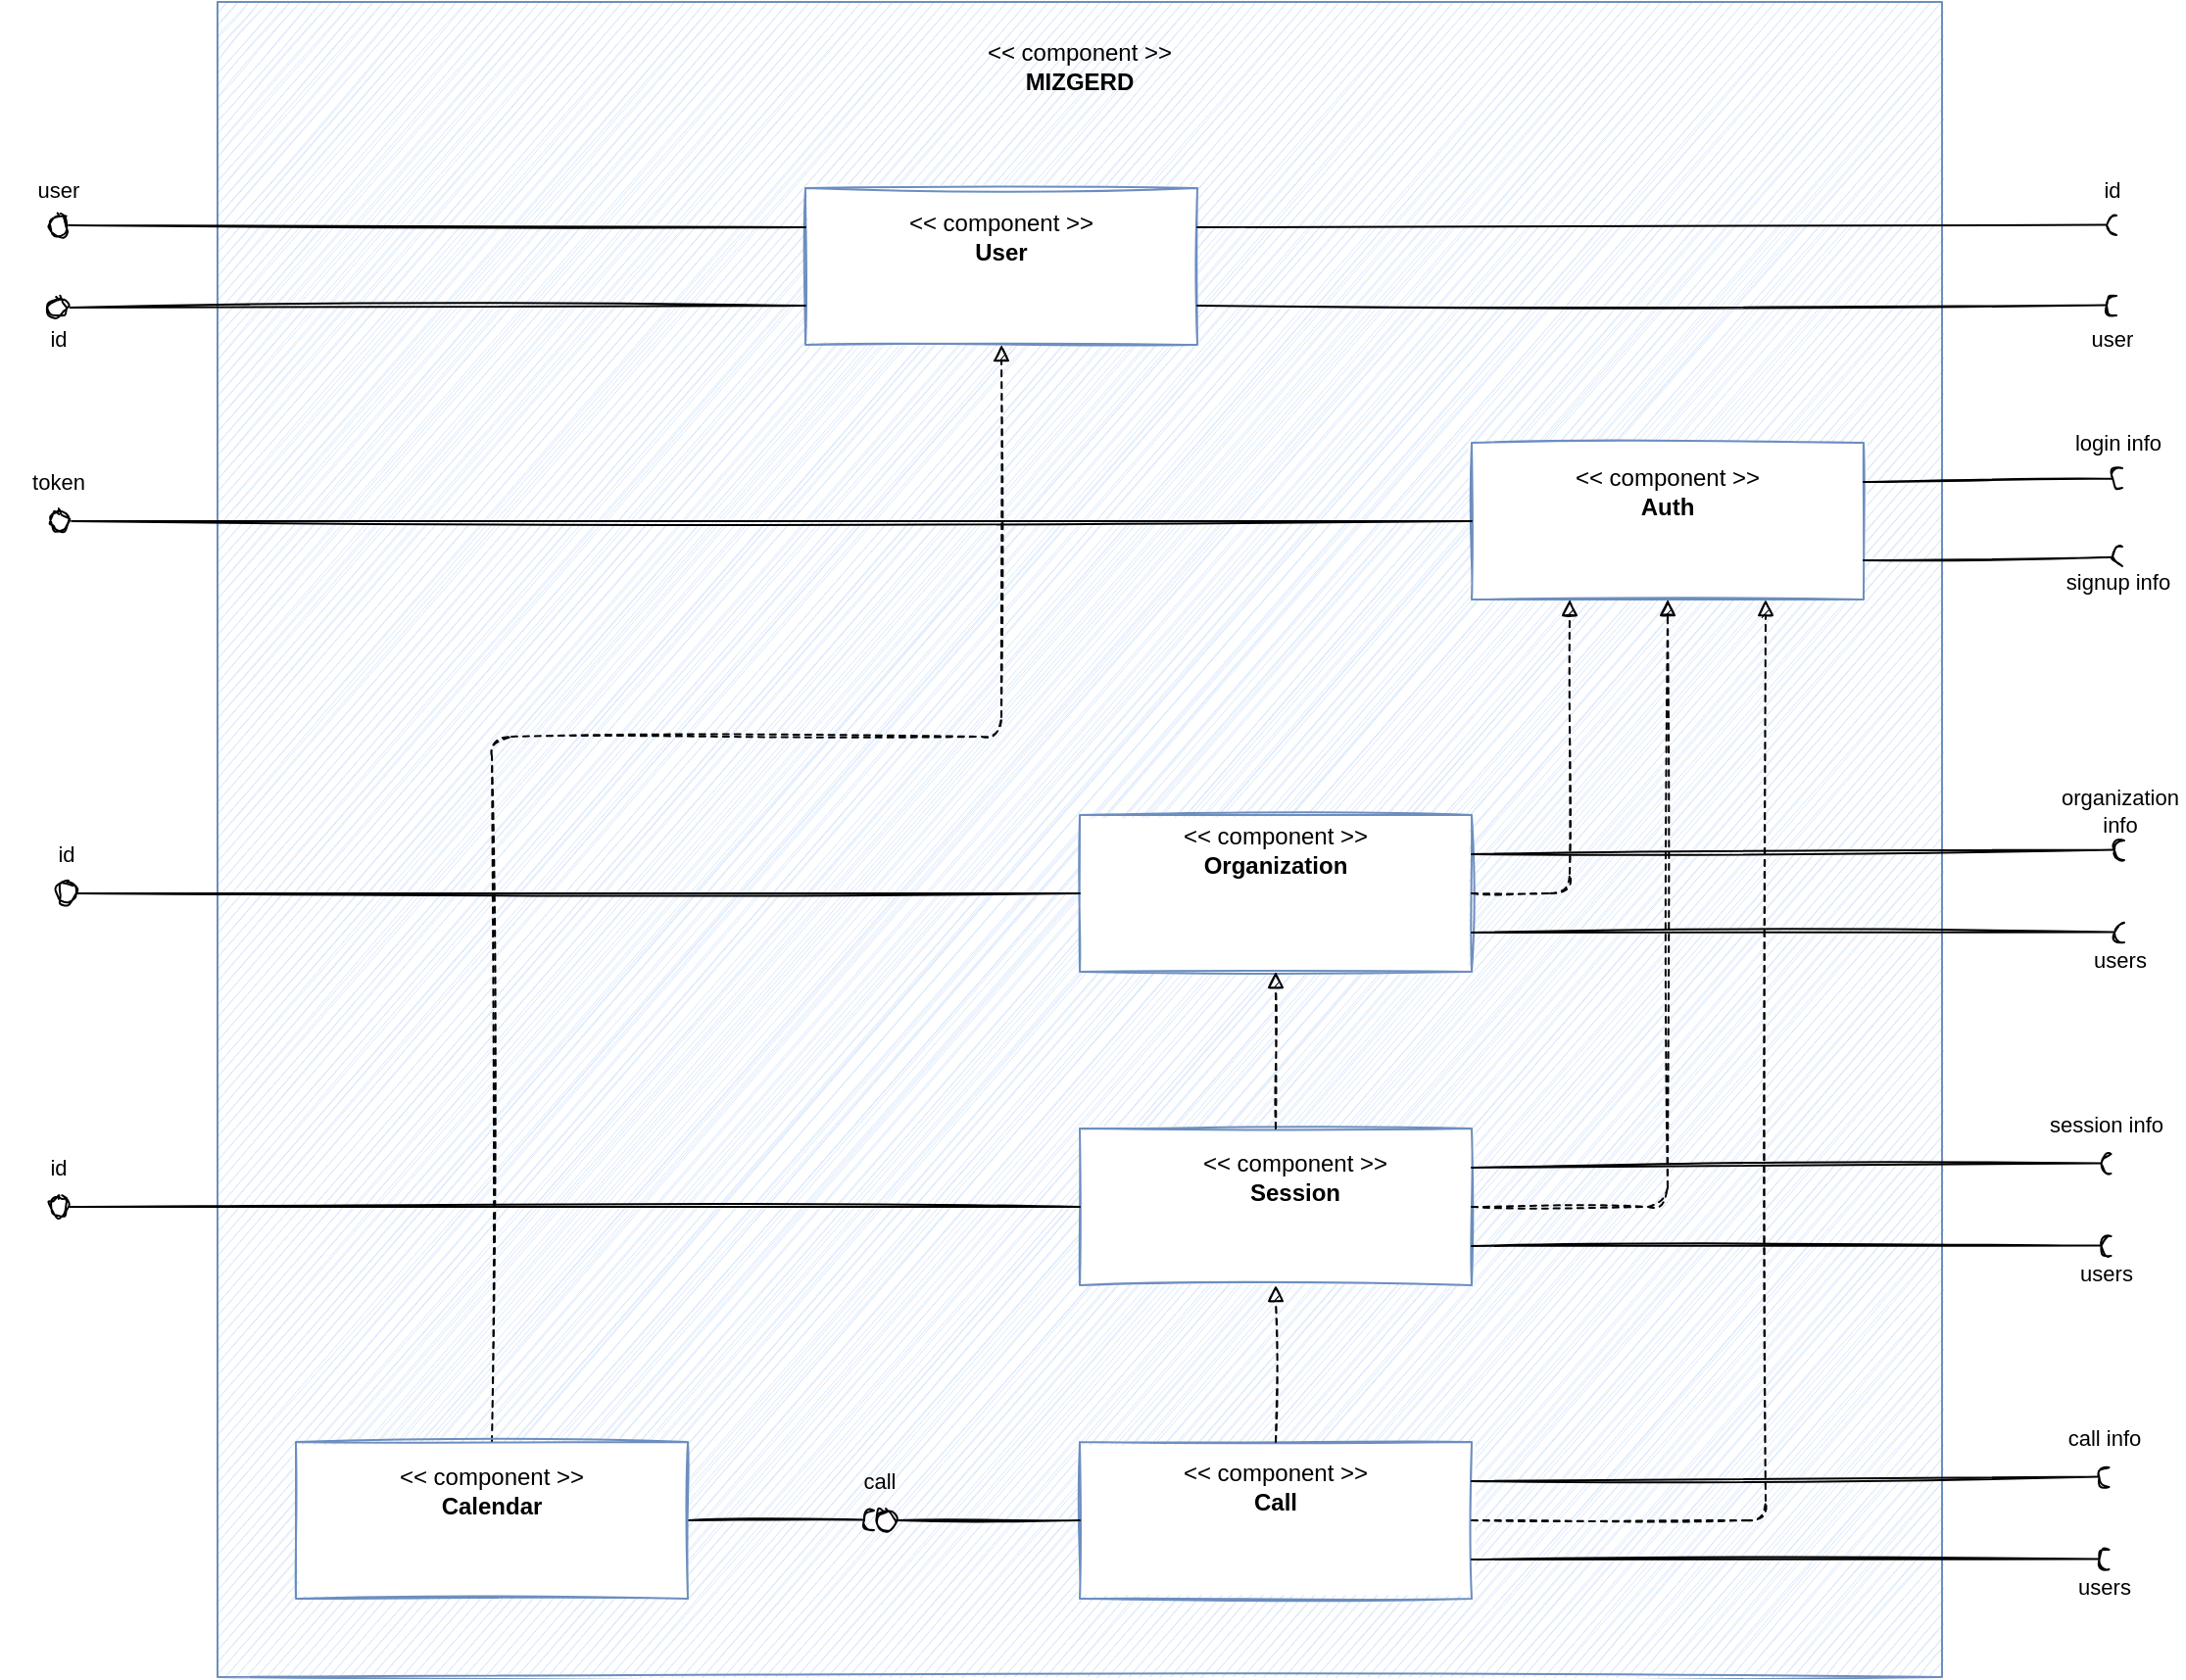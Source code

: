 <mxfile version="20.0.3" type="device"><diagram id="C8rlXH7VphF8d7YjQnWW" name="Page-1"><mxGraphModel dx="1880" dy="1722" grid="1" gridSize="10" guides="1" tooltips="1" connect="1" arrows="1" fold="1" page="1" pageScale="1" pageWidth="850" pageHeight="1100" math="0" shadow="0"><root><mxCell id="0"/><mxCell id="1" parent="0"/><mxCell id="ptSCs-bb1mGewk6OsEbm-1" value="" style="rounded=0;whiteSpace=wrap;html=1;sketch=1;fillColor=#dae8fc;strokeColor=#6c8ebf;" parent="1" vertex="1"><mxGeometry x="431" y="123" width="880" height="855" as="geometry"/></mxCell><mxCell id="ptSCs-bb1mGewk6OsEbm-2" value="&amp;lt;&amp;lt; component &amp;gt;&amp;gt;&lt;br&gt;&lt;b&gt;MIZGERD&lt;/b&gt;" style="text;html=1;strokeColor=none;fillColor=none;align=center;verticalAlign=middle;whiteSpace=wrap;rounded=0;sketch=1;" parent="1" vertex="1"><mxGeometry x="816" y="138" width="110" height="35" as="geometry"/></mxCell><mxCell id="ptSCs-bb1mGewk6OsEbm-3" value="" style="rounded=0;whiteSpace=wrap;html=1;sketch=1;fillColor=default;strokeColor=#6c8ebf;" parent="1" vertex="1"><mxGeometry x="871" y="698" width="200" height="80" as="geometry"/></mxCell><mxCell id="ptSCs-bb1mGewk6OsEbm-4" value="&amp;lt;&amp;lt; component &amp;gt;&amp;gt;&lt;br&gt;&lt;b&gt;Session&lt;/b&gt;" style="text;html=1;strokeColor=none;fillColor=none;align=center;verticalAlign=middle;whiteSpace=wrap;rounded=0;sketch=1;" parent="1" vertex="1"><mxGeometry x="926" y="708" width="110" height="30" as="geometry"/></mxCell><mxCell id="ptSCs-bb1mGewk6OsEbm-5" value="" style="rounded=0;whiteSpace=wrap;html=1;sketch=1;fillColor=default;strokeColor=#6c8ebf;" parent="1" vertex="1"><mxGeometry x="1071" y="348" width="200" height="80" as="geometry"/></mxCell><mxCell id="ptSCs-bb1mGewk6OsEbm-6" value="&amp;lt;&amp;lt; component &amp;gt;&amp;gt;&lt;br&gt;&lt;b&gt;Auth&lt;/b&gt;" style="text;html=1;strokeColor=none;fillColor=none;align=center;verticalAlign=middle;whiteSpace=wrap;rounded=0;sketch=1;" parent="1" vertex="1"><mxGeometry x="1116" y="358" width="110" height="30" as="geometry"/></mxCell><mxCell id="ptSCs-bb1mGewk6OsEbm-35" value="" style="shape=requiredInterface;html=1;fontSize=12;align=center;fillColor=default;points=[];aspect=fixed;resizable=0;verticalAlign=middle;labelPosition=center;verticalLabelPosition=top;flipH=1;sketch=1;" parent="1" vertex="1"><mxGeometry x="1392.25" y="711" width="5" height="10" as="geometry"/></mxCell><mxCell id="ptSCs-bb1mGewk6OsEbm-36" value="" style="endArrow=none;html=1;sketch=1;entryX=1.115;entryY=0.481;entryDx=0;entryDy=0;entryPerimeter=0;exitX=1;exitY=0.25;exitDx=0;exitDy=0;" parent="1" source="ptSCs-bb1mGewk6OsEbm-3" target="ptSCs-bb1mGewk6OsEbm-35" edge="1"><mxGeometry width="50" height="50" relative="1" as="geometry"><mxPoint x="961" y="688" as="sourcePoint"/><mxPoint x="1064.5" y="648" as="targetPoint"/></mxGeometry></mxCell><mxCell id="ptSCs-bb1mGewk6OsEbm-37" value="session info" style="text;html=1;strokeColor=none;fillColor=none;align=center;verticalAlign=middle;whiteSpace=wrap;rounded=0;sketch=1;fontSize=11;" parent="1" vertex="1"><mxGeometry x="1362" y="681" width="65.5" height="30" as="geometry"/></mxCell><mxCell id="ptSCs-bb1mGewk6OsEbm-38" value="" style="shape=requiredInterface;html=1;fontSize=12;align=center;fillColor=default;points=[];aspect=fixed;resizable=0;verticalAlign=middle;labelPosition=center;verticalLabelPosition=top;flipH=1;sketch=1;" parent="1" vertex="1"><mxGeometry x="1392.25" y="753" width="5" height="10" as="geometry"/></mxCell><mxCell id="ptSCs-bb1mGewk6OsEbm-39" value="" style="endArrow=none;html=1;sketch=1;entryX=1.115;entryY=0.481;entryDx=0;entryDy=0;entryPerimeter=0;exitX=1;exitY=0.75;exitDx=0;exitDy=0;" parent="1" source="ptSCs-bb1mGewk6OsEbm-3" target="ptSCs-bb1mGewk6OsEbm-38" edge="1"><mxGeometry width="50" height="50" relative="1" as="geometry"><mxPoint x="961" y="718" as="sourcePoint"/><mxPoint x="1064.5" y="693" as="targetPoint"/></mxGeometry></mxCell><mxCell id="ptSCs-bb1mGewk6OsEbm-40" value="users" style="text;html=1;strokeColor=none;fillColor=none;align=center;verticalAlign=middle;whiteSpace=wrap;rounded=0;sketch=1;fontSize=11;" parent="1" vertex="1"><mxGeometry x="1364.75" y="757" width="60" height="30" as="geometry"/></mxCell><mxCell id="ptSCs-bb1mGewk6OsEbm-45" value="" style="endArrow=none;html=1;sketch=1;entryX=1;entryY=0.5;entryDx=0;entryDy=0;exitX=0;exitY=0.5;exitDx=0;exitDy=0;" parent="1" source="ptSCs-bb1mGewk6OsEbm-3" target="ptSCs-bb1mGewk6OsEbm-46" edge="1"><mxGeometry width="50" height="50" relative="1" as="geometry"><mxPoint x="731" y="708" as="sourcePoint"/><mxPoint x="504.5" y="698" as="targetPoint"/></mxGeometry></mxCell><mxCell id="ptSCs-bb1mGewk6OsEbm-46" value="" style="ellipse;whiteSpace=wrap;html=1;aspect=fixed;sketch=1;fillColor=default;" parent="1" vertex="1"><mxGeometry x="345" y="733" width="10" height="10" as="geometry"/></mxCell><mxCell id="ptSCs-bb1mGewk6OsEbm-47" value="id" style="text;html=1;strokeColor=none;fillColor=none;align=center;verticalAlign=middle;whiteSpace=wrap;rounded=0;sketch=1;fontSize=11;" parent="1" vertex="1"><mxGeometry x="320" y="703" width="60" height="30" as="geometry"/></mxCell><mxCell id="EnGFLCMee7Op8x85VcDB-1" value="" style="html=1;verticalAlign=bottom;labelBackgroundColor=none;endArrow=block;endFill=1;dashed=1;sketch=1;fontSize=11;exitX=0.5;exitY=0;exitDx=0;exitDy=0;entryX=0.5;entryY=1;entryDx=0;entryDy=0;" parent="1" source="EnGFLCMee7Op8x85VcDB-15" target="EnGFLCMee7Op8x85VcDB-17" edge="1"><mxGeometry width="160" relative="1" as="geometry"><mxPoint x="1125" y="403" as="sourcePoint"/><mxPoint x="1045" y="348" as="targetPoint"/><Array as="points"><mxPoint x="571" y="498"/><mxPoint x="831" y="498"/></Array></mxGeometry></mxCell><mxCell id="EnGFLCMee7Op8x85VcDB-2" value="" style="rounded=0;whiteSpace=wrap;html=1;sketch=1;fillColor=default;strokeColor=#6c8ebf;" parent="1" vertex="1"><mxGeometry x="871" y="858" width="200" height="80" as="geometry"/></mxCell><mxCell id="EnGFLCMee7Op8x85VcDB-3" value="&amp;lt;&amp;lt; component &amp;gt;&amp;gt;&lt;br&gt;&lt;b&gt;Call&lt;/b&gt;" style="text;html=1;strokeColor=none;fillColor=none;align=center;verticalAlign=middle;whiteSpace=wrap;rounded=0;sketch=1;" parent="1" vertex="1"><mxGeometry x="916" y="866" width="110" height="30" as="geometry"/></mxCell><mxCell id="EnGFLCMee7Op8x85VcDB-4" value="" style="shape=requiredInterface;html=1;fontSize=12;align=center;fillColor=default;points=[];aspect=fixed;resizable=0;verticalAlign=middle;labelPosition=center;verticalLabelPosition=top;flipH=1;sketch=1;" parent="1" vertex="1"><mxGeometry x="1391.25" y="871" width="5" height="10" as="geometry"/></mxCell><mxCell id="EnGFLCMee7Op8x85VcDB-5" value="" style="endArrow=none;html=1;sketch=1;entryX=1.115;entryY=0.481;entryDx=0;entryDy=0;entryPerimeter=0;exitX=1;exitY=0.25;exitDx=0;exitDy=0;" parent="1" source="EnGFLCMee7Op8x85VcDB-2" target="EnGFLCMee7Op8x85VcDB-4" edge="1"><mxGeometry width="50" height="50" relative="1" as="geometry"><mxPoint x="963" y="831" as="sourcePoint"/><mxPoint x="1066.5" y="791" as="targetPoint"/></mxGeometry></mxCell><mxCell id="EnGFLCMee7Op8x85VcDB-6" value="call info" style="text;html=1;strokeColor=none;fillColor=none;align=center;verticalAlign=middle;whiteSpace=wrap;rounded=0;sketch=1;fontSize=11;" parent="1" vertex="1"><mxGeometry x="1361" y="841" width="65.5" height="30" as="geometry"/></mxCell><mxCell id="EnGFLCMee7Op8x85VcDB-7" value="" style="shape=requiredInterface;html=1;fontSize=12;align=center;fillColor=default;points=[];aspect=fixed;resizable=0;verticalAlign=middle;labelPosition=center;verticalLabelPosition=top;flipH=1;sketch=1;" parent="1" vertex="1"><mxGeometry x="1391.25" y="913" width="5" height="10" as="geometry"/></mxCell><mxCell id="EnGFLCMee7Op8x85VcDB-8" value="" style="endArrow=none;html=1;sketch=1;entryX=1.115;entryY=0.481;entryDx=0;entryDy=0;entryPerimeter=0;exitX=1;exitY=0.75;exitDx=0;exitDy=0;" parent="1" source="EnGFLCMee7Op8x85VcDB-2" target="EnGFLCMee7Op8x85VcDB-7" edge="1"><mxGeometry width="50" height="50" relative="1" as="geometry"><mxPoint x="963" y="861" as="sourcePoint"/><mxPoint x="1066.5" y="836" as="targetPoint"/></mxGeometry></mxCell><mxCell id="EnGFLCMee7Op8x85VcDB-9" value="users" style="text;html=1;strokeColor=none;fillColor=none;align=center;verticalAlign=middle;whiteSpace=wrap;rounded=0;sketch=1;fontSize=11;" parent="1" vertex="1"><mxGeometry x="1363.75" y="917" width="60" height="30" as="geometry"/></mxCell><mxCell id="EnGFLCMee7Op8x85VcDB-10" value="" style="endArrow=none;html=1;sketch=1;entryX=1;entryY=0.5;entryDx=0;entryDy=0;exitX=0;exitY=0.5;exitDx=0;exitDy=0;" parent="1" source="EnGFLCMee7Op8x85VcDB-2" target="EnGFLCMee7Op8x85VcDB-11" edge="1"><mxGeometry width="50" height="50" relative="1" as="geometry"><mxPoint x="733" y="851" as="sourcePoint"/><mxPoint x="506.5" y="841" as="targetPoint"/></mxGeometry></mxCell><mxCell id="EnGFLCMee7Op8x85VcDB-11" value="" style="ellipse;whiteSpace=wrap;html=1;aspect=fixed;sketch=1;fillColor=default;" parent="1" vertex="1"><mxGeometry x="767" y="893" width="10" height="10" as="geometry"/></mxCell><mxCell id="EnGFLCMee7Op8x85VcDB-12" value="call" style="text;html=1;strokeColor=none;fillColor=none;align=center;verticalAlign=middle;whiteSpace=wrap;rounded=0;sketch=1;fontSize=11;" parent="1" vertex="1"><mxGeometry x="739" y="863" width="60" height="30" as="geometry"/></mxCell><mxCell id="EnGFLCMee7Op8x85VcDB-13" value="" style="shape=requiredInterface;html=1;fontSize=12;align=center;fillColor=default;points=[];aspect=fixed;resizable=0;verticalAlign=middle;labelPosition=center;verticalLabelPosition=top;flipH=1;sketch=1;" parent="1" vertex="1"><mxGeometry x="761" y="893" width="5" height="10" as="geometry"/></mxCell><mxCell id="EnGFLCMee7Op8x85VcDB-14" value="" style="endArrow=none;html=1;sketch=1;exitX=1.086;exitY=0.471;exitDx=0;exitDy=0;exitPerimeter=0;entryX=1;entryY=0.5;entryDx=0;entryDy=0;" parent="1" source="EnGFLCMee7Op8x85VcDB-13" target="EnGFLCMee7Op8x85VcDB-15" edge="1"><mxGeometry width="50" height="50" relative="1" as="geometry"><mxPoint x="451.0" y="896" as="sourcePoint"/><mxPoint x="621" y="898" as="targetPoint"/></mxGeometry></mxCell><mxCell id="EnGFLCMee7Op8x85VcDB-15" value="" style="rounded=0;whiteSpace=wrap;html=1;sketch=1;fillColor=default;strokeColor=#6c8ebf;" parent="1" vertex="1"><mxGeometry x="471" y="858" width="200" height="80" as="geometry"/></mxCell><mxCell id="EnGFLCMee7Op8x85VcDB-16" value="&amp;lt;&amp;lt; component &amp;gt;&amp;gt;&lt;br&gt;&lt;b&gt;Calendar&lt;/b&gt;" style="text;html=1;strokeColor=none;fillColor=none;align=center;verticalAlign=middle;whiteSpace=wrap;rounded=0;sketch=1;" parent="1" vertex="1"><mxGeometry x="516" y="868" width="110" height="30" as="geometry"/></mxCell><mxCell id="EnGFLCMee7Op8x85VcDB-17" value="" style="rounded=0;whiteSpace=wrap;html=1;sketch=1;fillColor=default;strokeColor=#6c8ebf;" parent="1" vertex="1"><mxGeometry x="731" y="218" width="200" height="80" as="geometry"/></mxCell><mxCell id="EnGFLCMee7Op8x85VcDB-18" value="&amp;lt;&amp;lt; component &amp;gt;&amp;gt;&lt;br&gt;&lt;b&gt;User&lt;/b&gt;" style="text;html=1;strokeColor=none;fillColor=none;align=center;verticalAlign=middle;whiteSpace=wrap;rounded=0;sketch=1;" parent="1" vertex="1"><mxGeometry x="776" y="228" width="110" height="30" as="geometry"/></mxCell><mxCell id="EnGFLCMee7Op8x85VcDB-19" value="" style="shape=requiredInterface;html=1;fontSize=12;align=center;fillColor=default;points=[];aspect=fixed;resizable=0;verticalAlign=middle;labelPosition=center;verticalLabelPosition=top;flipH=1;sketch=1;" parent="1" vertex="1"><mxGeometry x="1395" y="232" width="5" height="10" as="geometry"/></mxCell><mxCell id="EnGFLCMee7Op8x85VcDB-20" value="" style="endArrow=none;html=1;sketch=1;entryX=1.115;entryY=0.481;entryDx=0;entryDy=0;entryPerimeter=0;exitX=1;exitY=0.25;exitDx=0;exitDy=0;" parent="1" source="EnGFLCMee7Op8x85VcDB-17" target="EnGFLCMee7Op8x85VcDB-19" edge="1"><mxGeometry width="50" height="50" relative="1" as="geometry"><mxPoint x="963" y="241" as="sourcePoint"/><mxPoint x="1066.5" y="201" as="targetPoint"/></mxGeometry></mxCell><mxCell id="EnGFLCMee7Op8x85VcDB-21" value="id" style="text;html=1;strokeColor=none;fillColor=none;align=center;verticalAlign=middle;whiteSpace=wrap;rounded=0;sketch=1;fontSize=11;" parent="1" vertex="1"><mxGeometry x="1364.75" y="204" width="65.5" height="30" as="geometry"/></mxCell><mxCell id="EnGFLCMee7Op8x85VcDB-22" value="" style="shape=requiredInterface;html=1;fontSize=12;align=center;fillColor=default;points=[];aspect=fixed;resizable=0;verticalAlign=middle;labelPosition=center;verticalLabelPosition=top;flipH=1;sketch=1;" parent="1" vertex="1"><mxGeometry x="1395" y="273" width="5" height="10" as="geometry"/></mxCell><mxCell id="EnGFLCMee7Op8x85VcDB-23" value="" style="endArrow=none;html=1;sketch=1;entryX=1.115;entryY=0.481;entryDx=0;entryDy=0;entryPerimeter=0;exitX=1;exitY=0.75;exitDx=0;exitDy=0;" parent="1" source="EnGFLCMee7Op8x85VcDB-17" target="EnGFLCMee7Op8x85VcDB-22" edge="1"><mxGeometry width="50" height="50" relative="1" as="geometry"><mxPoint x="963" y="271" as="sourcePoint"/><mxPoint x="1066.5" y="246" as="targetPoint"/></mxGeometry></mxCell><mxCell id="EnGFLCMee7Op8x85VcDB-24" value="user" style="text;html=1;strokeColor=none;fillColor=none;align=center;verticalAlign=middle;whiteSpace=wrap;rounded=0;sketch=1;fontSize=11;" parent="1" vertex="1"><mxGeometry x="1367.5" y="280" width="60" height="30" as="geometry"/></mxCell><mxCell id="EnGFLCMee7Op8x85VcDB-25" value="" style="endArrow=none;html=1;sketch=1;entryX=1;entryY=0.5;entryDx=0;entryDy=0;exitX=0;exitY=0.25;exitDx=0;exitDy=0;" parent="1" source="EnGFLCMee7Op8x85VcDB-17" target="EnGFLCMee7Op8x85VcDB-26" edge="1"><mxGeometry width="50" height="50" relative="1" as="geometry"><mxPoint x="733" y="261" as="sourcePoint"/><mxPoint x="506.5" y="251" as="targetPoint"/></mxGeometry></mxCell><mxCell id="EnGFLCMee7Op8x85VcDB-26" value="" style="ellipse;whiteSpace=wrap;html=1;aspect=fixed;sketch=1;fillColor=default;" parent="1" vertex="1"><mxGeometry x="345" y="232" width="10" height="10" as="geometry"/></mxCell><mxCell id="EnGFLCMee7Op8x85VcDB-27" value="user" style="text;html=1;strokeColor=none;fillColor=none;align=center;verticalAlign=middle;whiteSpace=wrap;rounded=0;sketch=1;fontSize=11;" parent="1" vertex="1"><mxGeometry x="320" y="204" width="60" height="30" as="geometry"/></mxCell><mxCell id="EnGFLCMee7Op8x85VcDB-30" value="" style="endArrow=none;html=1;sketch=1;entryX=1;entryY=0.5;entryDx=0;entryDy=0;exitX=0;exitY=0.75;exitDx=0;exitDy=0;" parent="1" source="EnGFLCMee7Op8x85VcDB-17" target="EnGFLCMee7Op8x85VcDB-31" edge="1"><mxGeometry width="50" height="50" relative="1" as="geometry"><mxPoint x="893" y="241" as="sourcePoint"/><mxPoint x="592" y="241" as="targetPoint"/></mxGeometry></mxCell><mxCell id="EnGFLCMee7Op8x85VcDB-31" value="" style="ellipse;whiteSpace=wrap;html=1;aspect=fixed;sketch=1;fillColor=default;" parent="1" vertex="1"><mxGeometry x="345" y="274" width="10" height="10" as="geometry"/></mxCell><mxCell id="EnGFLCMee7Op8x85VcDB-32" value="id" style="text;html=1;strokeColor=none;fillColor=none;align=center;verticalAlign=middle;whiteSpace=wrap;rounded=0;sketch=1;fontSize=11;" parent="1" vertex="1"><mxGeometry x="320" y="280" width="60" height="30" as="geometry"/></mxCell><mxCell id="EnGFLCMee7Op8x85VcDB-33" value="" style="html=1;verticalAlign=bottom;labelBackgroundColor=none;endArrow=block;endFill=1;dashed=1;sketch=1;fontSize=11;exitX=0.5;exitY=0;exitDx=0;exitDy=0;entryX=0.5;entryY=1;entryDx=0;entryDy=0;" parent="1" source="EnGFLCMee7Op8x85VcDB-2" target="ptSCs-bb1mGewk6OsEbm-3" edge="1"><mxGeometry width="160" relative="1" as="geometry"><mxPoint x="621" y="891" as="sourcePoint"/><mxPoint x="893" y="961" as="targetPoint"/><Array as="points"/></mxGeometry></mxCell><mxCell id="EnGFLCMee7Op8x85VcDB-34" value="" style="rounded=0;whiteSpace=wrap;html=1;sketch=1;fillColor=default;strokeColor=#6c8ebf;" parent="1" vertex="1"><mxGeometry x="871" y="538" width="200" height="80" as="geometry"/></mxCell><mxCell id="EnGFLCMee7Op8x85VcDB-35" value="&amp;lt;&amp;lt; component &amp;gt;&amp;gt;&lt;br&gt;&lt;b&gt;Organization&lt;/b&gt;" style="text;html=1;strokeColor=none;fillColor=none;align=center;verticalAlign=middle;whiteSpace=wrap;rounded=0;sketch=1;" parent="1" vertex="1"><mxGeometry x="916" y="541" width="110" height="30" as="geometry"/></mxCell><mxCell id="EnGFLCMee7Op8x85VcDB-36" value="" style="shape=requiredInterface;html=1;fontSize=12;align=center;fillColor=default;points=[];aspect=fixed;resizable=0;verticalAlign=middle;labelPosition=center;verticalLabelPosition=top;flipH=1;sketch=1;" parent="1" vertex="1"><mxGeometry x="1399" y="551" width="5" height="10" as="geometry"/></mxCell><mxCell id="EnGFLCMee7Op8x85VcDB-37" value="" style="endArrow=none;html=1;sketch=1;entryX=1.115;entryY=0.481;entryDx=0;entryDy=0;entryPerimeter=0;exitX=1;exitY=0.25;exitDx=0;exitDy=0;" parent="1" source="EnGFLCMee7Op8x85VcDB-34" target="EnGFLCMee7Op8x85VcDB-36" edge="1"><mxGeometry width="50" height="50" relative="1" as="geometry"><mxPoint x="967" y="561" as="sourcePoint"/><mxPoint x="1070.5" y="521" as="targetPoint"/></mxGeometry></mxCell><mxCell id="EnGFLCMee7Op8x85VcDB-38" value="organization info" style="text;html=1;strokeColor=none;fillColor=none;align=center;verticalAlign=middle;whiteSpace=wrap;rounded=0;sketch=1;fontSize=11;" parent="1" vertex="1"><mxGeometry x="1368.75" y="521" width="65.5" height="30" as="geometry"/></mxCell><mxCell id="EnGFLCMee7Op8x85VcDB-39" value="" style="shape=requiredInterface;html=1;fontSize=12;align=center;fillColor=default;points=[];aspect=fixed;resizable=0;verticalAlign=middle;labelPosition=center;verticalLabelPosition=top;flipH=1;sketch=1;" parent="1" vertex="1"><mxGeometry x="1399" y="593" width="5" height="10" as="geometry"/></mxCell><mxCell id="EnGFLCMee7Op8x85VcDB-40" value="" style="endArrow=none;html=1;sketch=1;entryX=1.115;entryY=0.481;entryDx=0;entryDy=0;entryPerimeter=0;exitX=1;exitY=0.75;exitDx=0;exitDy=0;" parent="1" source="EnGFLCMee7Op8x85VcDB-34" target="EnGFLCMee7Op8x85VcDB-39" edge="1"><mxGeometry width="50" height="50" relative="1" as="geometry"><mxPoint x="967" y="591" as="sourcePoint"/><mxPoint x="1070.5" y="566" as="targetPoint"/></mxGeometry></mxCell><mxCell id="EnGFLCMee7Op8x85VcDB-41" value="users" style="text;html=1;strokeColor=none;fillColor=none;align=center;verticalAlign=middle;whiteSpace=wrap;rounded=0;sketch=1;fontSize=11;" parent="1" vertex="1"><mxGeometry x="1371.5" y="597" width="60" height="30" as="geometry"/></mxCell><mxCell id="EnGFLCMee7Op8x85VcDB-42" value="" style="endArrow=none;html=1;sketch=1;entryX=1;entryY=0.5;entryDx=0;entryDy=0;exitX=0;exitY=0.5;exitDx=0;exitDy=0;" parent="1" source="EnGFLCMee7Op8x85VcDB-34" target="EnGFLCMee7Op8x85VcDB-43" edge="1"><mxGeometry width="50" height="50" relative="1" as="geometry"><mxPoint x="737" y="581" as="sourcePoint"/><mxPoint x="510.5" y="571" as="targetPoint"/></mxGeometry></mxCell><mxCell id="EnGFLCMee7Op8x85VcDB-43" value="" style="ellipse;whiteSpace=wrap;html=1;aspect=fixed;sketch=1;fillColor=default;" parent="1" vertex="1"><mxGeometry x="349" y="573" width="10" height="10" as="geometry"/></mxCell><mxCell id="EnGFLCMee7Op8x85VcDB-44" value="id" style="text;html=1;strokeColor=none;fillColor=none;align=center;verticalAlign=middle;whiteSpace=wrap;rounded=0;sketch=1;fontSize=11;" parent="1" vertex="1"><mxGeometry x="324" y="543" width="60" height="30" as="geometry"/></mxCell><mxCell id="EnGFLCMee7Op8x85VcDB-45" value="" style="html=1;verticalAlign=bottom;labelBackgroundColor=none;endArrow=block;endFill=1;dashed=1;sketch=1;fontSize=11;exitX=0.5;exitY=0;exitDx=0;exitDy=0;entryX=0.5;entryY=1;entryDx=0;entryDy=0;" parent="1" source="ptSCs-bb1mGewk6OsEbm-3" target="EnGFLCMee7Op8x85VcDB-34" edge="1"><mxGeometry width="160" relative="1" as="geometry"><mxPoint x="981" y="868" as="sourcePoint"/><mxPoint x="981" y="788" as="targetPoint"/><Array as="points"/></mxGeometry></mxCell><mxCell id="EnGFLCMee7Op8x85VcDB-46" value="" style="html=1;verticalAlign=bottom;labelBackgroundColor=none;endArrow=block;endFill=1;dashed=1;sketch=1;fontSize=11;exitX=1;exitY=0.5;exitDx=0;exitDy=0;entryX=0.25;entryY=1;entryDx=0;entryDy=0;" parent="1" source="EnGFLCMee7Op8x85VcDB-34" target="ptSCs-bb1mGewk6OsEbm-5" edge="1"><mxGeometry width="160" relative="1" as="geometry"><mxPoint x="981" y="708" as="sourcePoint"/><mxPoint x="981" y="628" as="targetPoint"/><Array as="points"><mxPoint x="1121" y="578"/></Array></mxGeometry></mxCell><mxCell id="EnGFLCMee7Op8x85VcDB-47" value="" style="html=1;verticalAlign=bottom;labelBackgroundColor=none;endArrow=block;endFill=1;dashed=1;sketch=1;fontSize=11;exitX=1;exitY=0.5;exitDx=0;exitDy=0;entryX=0.5;entryY=1;entryDx=0;entryDy=0;" parent="1" source="ptSCs-bb1mGewk6OsEbm-3" target="ptSCs-bb1mGewk6OsEbm-5" edge="1"><mxGeometry width="160" relative="1" as="geometry"><mxPoint x="1081" y="588" as="sourcePoint"/><mxPoint x="1131" y="438" as="targetPoint"/><Array as="points"><mxPoint x="1171" y="738"/></Array></mxGeometry></mxCell><mxCell id="EnGFLCMee7Op8x85VcDB-48" value="" style="html=1;verticalAlign=bottom;labelBackgroundColor=none;endArrow=block;endFill=1;dashed=1;sketch=1;fontSize=11;exitX=1;exitY=0.5;exitDx=0;exitDy=0;entryX=0.75;entryY=1;entryDx=0;entryDy=0;" parent="1" source="EnGFLCMee7Op8x85VcDB-2" target="ptSCs-bb1mGewk6OsEbm-5" edge="1"><mxGeometry width="160" relative="1" as="geometry"><mxPoint x="1081" y="748" as="sourcePoint"/><mxPoint x="1181" y="438" as="targetPoint"/><Array as="points"><mxPoint x="1221" y="898"/></Array></mxGeometry></mxCell><mxCell id="gvFRqhZ-Gt_J0uKuL_jq-1" value="" style="endArrow=none;html=1;sketch=1;exitX=1;exitY=0.25;exitDx=0;exitDy=0;entryX=0.971;entryY=0.542;entryDx=0;entryDy=0;entryPerimeter=0;" edge="1" parent="1" source="ptSCs-bb1mGewk6OsEbm-5" target="gvFRqhZ-Gt_J0uKuL_jq-2"><mxGeometry width="50" height="50" relative="1" as="geometry"><mxPoint x="1081" y="568" as="sourcePoint"/><mxPoint x="1461" y="368" as="targetPoint"/></mxGeometry></mxCell><mxCell id="gvFRqhZ-Gt_J0uKuL_jq-2" value="" style="shape=requiredInterface;html=1;fontSize=12;align=center;fillColor=default;points=[];aspect=fixed;resizable=0;verticalAlign=middle;labelPosition=center;verticalLabelPosition=top;flipH=1;sketch=1;" vertex="1" parent="1"><mxGeometry x="1398" y="361" width="5" height="10" as="geometry"/></mxCell><mxCell id="gvFRqhZ-Gt_J0uKuL_jq-3" value="" style="endArrow=none;html=1;sketch=1;exitX=1;exitY=0.75;exitDx=0;exitDy=0;entryX=0.971;entryY=0.542;entryDx=0;entryDy=0;entryPerimeter=0;" edge="1" parent="1" target="gvFRqhZ-Gt_J0uKuL_jq-4" source="ptSCs-bb1mGewk6OsEbm-5"><mxGeometry width="50" height="50" relative="1" as="geometry"><mxPoint x="1281.0" y="378" as="sourcePoint"/><mxPoint x="1471" y="378" as="targetPoint"/></mxGeometry></mxCell><mxCell id="gvFRqhZ-Gt_J0uKuL_jq-4" value="" style="shape=requiredInterface;html=1;fontSize=12;align=center;fillColor=default;points=[];aspect=fixed;resizable=0;verticalAlign=middle;labelPosition=center;verticalLabelPosition=top;flipH=1;sketch=1;" vertex="1" parent="1"><mxGeometry x="1398" y="401" width="5" height="10" as="geometry"/></mxCell><mxCell id="gvFRqhZ-Gt_J0uKuL_jq-5" value="login info" style="text;html=1;strokeColor=none;fillColor=none;align=center;verticalAlign=middle;whiteSpace=wrap;rounded=0;sketch=1;fontSize=11;" vertex="1" parent="1"><mxGeometry x="1367.5" y="333" width="65.5" height="30" as="geometry"/></mxCell><mxCell id="gvFRqhZ-Gt_J0uKuL_jq-6" value="signup info" style="text;html=1;strokeColor=none;fillColor=none;align=center;verticalAlign=middle;whiteSpace=wrap;rounded=0;sketch=1;fontSize=11;" vertex="1" parent="1"><mxGeometry x="1367.5" y="404" width="65.5" height="30" as="geometry"/></mxCell><mxCell id="gvFRqhZ-Gt_J0uKuL_jq-7" value="" style="endArrow=none;html=1;sketch=1;exitX=0;exitY=0.5;exitDx=0;exitDy=0;entryX=1;entryY=0.5;entryDx=0;entryDy=0;" edge="1" parent="1" source="ptSCs-bb1mGewk6OsEbm-5" target="gvFRqhZ-Gt_J0uKuL_jq-8"><mxGeometry width="50" height="50" relative="1" as="geometry"><mxPoint x="881" y="588" as="sourcePoint"/><mxPoint x="361" y="388" as="targetPoint"/></mxGeometry></mxCell><mxCell id="gvFRqhZ-Gt_J0uKuL_jq-8" value="" style="ellipse;whiteSpace=wrap;html=1;aspect=fixed;sketch=1;fillColor=default;" vertex="1" parent="1"><mxGeometry x="345" y="383" width="10" height="10" as="geometry"/></mxCell><mxCell id="gvFRqhZ-Gt_J0uKuL_jq-9" value="token" style="text;html=1;strokeColor=none;fillColor=none;align=center;verticalAlign=middle;whiteSpace=wrap;rounded=0;sketch=1;fontSize=11;" vertex="1" parent="1"><mxGeometry x="320" y="353" width="60" height="30" as="geometry"/></mxCell></root></mxGraphModel></diagram></mxfile>